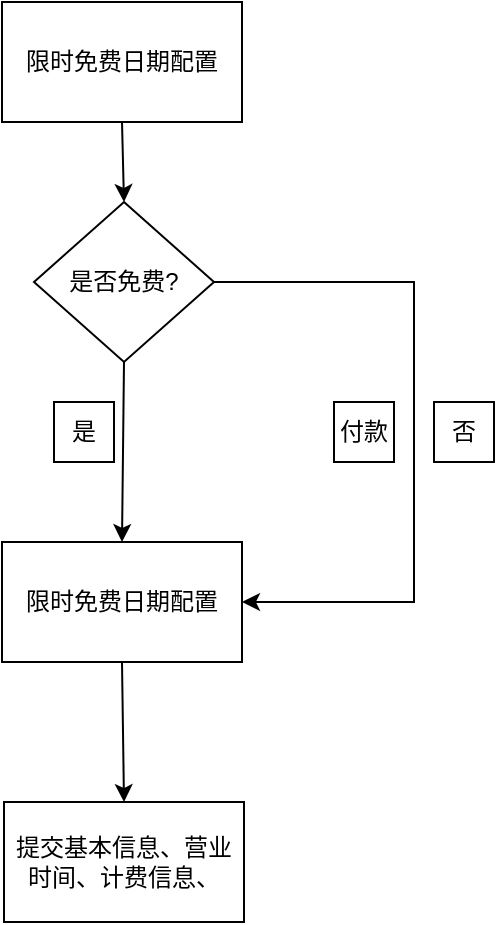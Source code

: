 <mxfile version="18.1.2" type="github">
  <diagram id="kgvK-_pybiIHuWGEW8ii" name="Page-1">
    <mxGraphModel dx="1635" dy="866" grid="1" gridSize="10" guides="1" tooltips="1" connect="1" arrows="1" fold="1" page="1" pageScale="1" pageWidth="827" pageHeight="1169" math="0" shadow="0">
      <root>
        <mxCell id="0" />
        <mxCell id="1" parent="0" />
        <mxCell id="Lxi5dLNsiARURQMFng-D-1" value="限时免费日期配置" style="rounded=0;whiteSpace=wrap;html=1;" vertex="1" parent="1">
          <mxGeometry x="354" y="130" width="120" height="60" as="geometry" />
        </mxCell>
        <mxCell id="Lxi5dLNsiARURQMFng-D-2" value="" style="endArrow=classic;html=1;rounded=0;exitX=0.5;exitY=1;exitDx=0;exitDy=0;entryX=0.5;entryY=0;entryDx=0;entryDy=0;" edge="1" parent="1" source="Lxi5dLNsiARURQMFng-D-1" target="Lxi5dLNsiARURQMFng-D-4">
          <mxGeometry width="50" height="50" relative="1" as="geometry">
            <mxPoint x="390" y="470" as="sourcePoint" />
            <mxPoint x="414" y="240" as="targetPoint" />
          </mxGeometry>
        </mxCell>
        <mxCell id="Lxi5dLNsiARURQMFng-D-4" value="是否免费?" style="rhombus;whiteSpace=wrap;html=1;" vertex="1" parent="1">
          <mxGeometry x="370" y="230" width="90" height="80" as="geometry" />
        </mxCell>
        <mxCell id="Lxi5dLNsiARURQMFng-D-5" value="" style="endArrow=classic;html=1;rounded=0;exitX=0.5;exitY=1;exitDx=0;exitDy=0;entryX=0.5;entryY=0;entryDx=0;entryDy=0;" edge="1" parent="1" source="Lxi5dLNsiARURQMFng-D-4" target="Lxi5dLNsiARURQMFng-D-7">
          <mxGeometry width="50" height="50" relative="1" as="geometry">
            <mxPoint x="390" y="470" as="sourcePoint" />
            <mxPoint x="414" y="370" as="targetPoint" />
          </mxGeometry>
        </mxCell>
        <mxCell id="Lxi5dLNsiARURQMFng-D-6" value="" style="endArrow=classic;html=1;rounded=0;exitX=1;exitY=0.5;exitDx=0;exitDy=0;entryX=1;entryY=0.5;entryDx=0;entryDy=0;" edge="1" parent="1" source="Lxi5dLNsiARURQMFng-D-4" target="Lxi5dLNsiARURQMFng-D-7">
          <mxGeometry width="50" height="50" relative="1" as="geometry">
            <mxPoint x="460" y="270" as="sourcePoint" />
            <mxPoint x="520" y="410" as="targetPoint" />
            <Array as="points">
              <mxPoint x="560" y="270" />
              <mxPoint x="560" y="430" />
            </Array>
          </mxGeometry>
        </mxCell>
        <mxCell id="Lxi5dLNsiARURQMFng-D-7" value="限时免费日期配置" style="rounded=0;whiteSpace=wrap;html=1;" vertex="1" parent="1">
          <mxGeometry x="354" y="400" width="120" height="60" as="geometry" />
        </mxCell>
        <mxCell id="Lxi5dLNsiARURQMFng-D-9" value="否" style="rounded=0;whiteSpace=wrap;html=1;" vertex="1" parent="1">
          <mxGeometry x="570" y="330" width="30" height="30" as="geometry" />
        </mxCell>
        <mxCell id="Lxi5dLNsiARURQMFng-D-8" value="是" style="rounded=0;whiteSpace=wrap;html=1;" vertex="1" parent="1">
          <mxGeometry x="380" y="330" width="30" height="30" as="geometry" />
        </mxCell>
        <mxCell id="Lxi5dLNsiARURQMFng-D-12" value="付款" style="rounded=0;whiteSpace=wrap;html=1;" vertex="1" parent="1">
          <mxGeometry x="520" y="330" width="30" height="30" as="geometry" />
        </mxCell>
        <mxCell id="Lxi5dLNsiARURQMFng-D-13" value="" style="endArrow=classic;html=1;rounded=0;exitX=0.5;exitY=1;exitDx=0;exitDy=0;entryX=0.5;entryY=0;entryDx=0;entryDy=0;" edge="1" parent="1" source="Lxi5dLNsiARURQMFng-D-7" target="Lxi5dLNsiARURQMFng-D-14">
          <mxGeometry width="50" height="50" relative="1" as="geometry">
            <mxPoint x="411" y="495" as="sourcePoint" />
            <mxPoint x="414" y="540" as="targetPoint" />
          </mxGeometry>
        </mxCell>
        <mxCell id="Lxi5dLNsiARURQMFng-D-14" value="提交基本信息、营业时间、计费信息、" style="rounded=0;whiteSpace=wrap;html=1;" vertex="1" parent="1">
          <mxGeometry x="355" y="530" width="120" height="60" as="geometry" />
        </mxCell>
      </root>
    </mxGraphModel>
  </diagram>
</mxfile>
